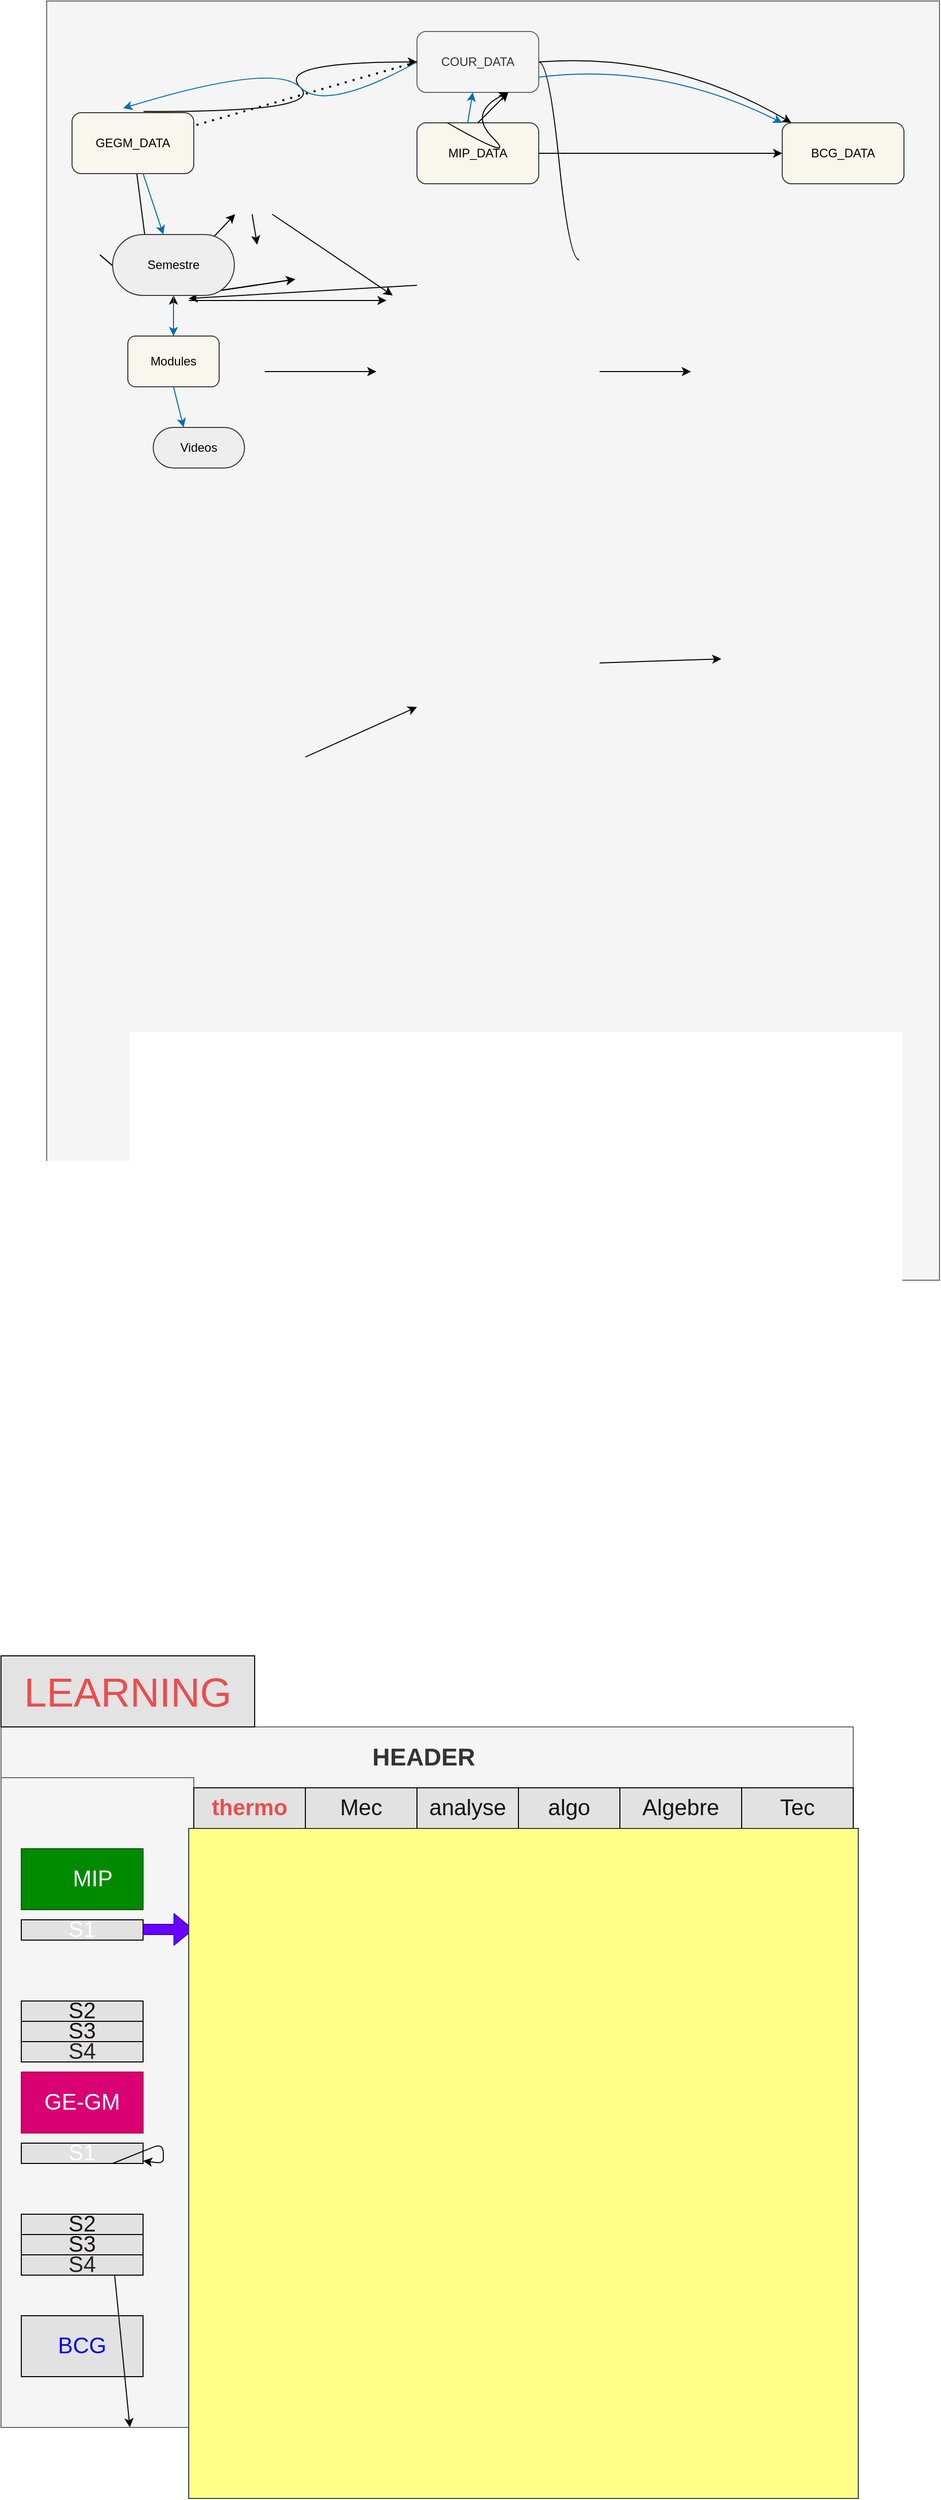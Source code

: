 <mxfile>
    <diagram id="1rMejdAB0dL0_DLzkRgZ" name="Page-1">
        <mxGraphModel dx="873" dy="2815" grid="1" gridSize="10" guides="1" tooltips="1" connect="1" arrows="1" fold="1" page="1" pageScale="1" pageWidth="850" pageHeight="1100" math="0" shadow="0">
            <root>
                <mxCell id="0"/>
                <mxCell id="1" parent="0"/>
                <mxCell id="2" value="&lt;h1&gt;HEADER&amp;nbsp;&lt;/h1&gt;" style="rounded=0;whiteSpace=wrap;html=1;fillColor=#f5f5f5;fontColor=#333333;strokeColor=#666666;" parent="1" vertex="1">
                    <mxGeometry width="840" height="60" as="geometry"/>
                </mxCell>
                <mxCell id="3" value="" style="rounded=0;whiteSpace=wrap;html=1;direction=south;fillColor=#f5f5f5;fontColor=#333333;strokeColor=#666666;" parent="1" vertex="1">
                    <mxGeometry y="50" width="190" height="640" as="geometry"/>
                </mxCell>
                <mxCell id="4" value="&lt;span style=&quot;white-space: pre; font-size: 22px;&quot;&gt;&#9;&lt;/span&gt;MIP" style="rounded=0;whiteSpace=wrap;html=1;fillColor=#008a00;strokeColor=#005700;fontFamily=Helvetica;fontSize=22;align=left;fontStyle=0;fontColor=#ffffff;" parent="1" vertex="1">
                    <mxGeometry x="20" y="120" width="120" height="60" as="geometry"/>
                </mxCell>
                <mxCell id="5" value="GE-GM" style="rounded=0;whiteSpace=wrap;html=1;fontFamily=Helvetica;fontSize=22;fontColor=#ffffff;fillColor=#d80073;strokeColor=#A50040;" parent="1" vertex="1">
                    <mxGeometry x="20" y="340" width="120" height="60" as="geometry"/>
                </mxCell>
                <mxCell id="6" value="BCG" style="rounded=0;whiteSpace=wrap;html=1;fontFamily=Helvetica;fontSize=22;fontColor=#050CE2;fillColor=#E2E2E2;" parent="1" vertex="1">
                    <mxGeometry x="20" y="580" width="120" height="60" as="geometry"/>
                </mxCell>
                <mxCell id="7" value="S1" style="rounded=0;whiteSpace=wrap;html=1;fontFamily=Helvetica;fontSize=22;fontColor=#FFFFFF;fillColor=#E2E2E2;" parent="1" vertex="1">
                    <mxGeometry x="20" y="190" width="120" height="20" as="geometry"/>
                </mxCell>
                <mxCell id="8" value="S2" style="rounded=0;whiteSpace=wrap;html=1;fontFamily=Helvetica;fontSize=22;fontColor=#141414;fillColor=#E2E2E2;" parent="1" vertex="1">
                    <mxGeometry x="20" y="270" width="120" height="20" as="geometry"/>
                </mxCell>
                <mxCell id="9" value="S3" style="rounded=0;whiteSpace=wrap;html=1;fontFamily=Helvetica;fontSize=22;fontColor=#191414;fillColor=#E2E2E2;" parent="1" vertex="1">
                    <mxGeometry x="20" y="290" width="120" height="20" as="geometry"/>
                </mxCell>
                <mxCell id="10" value="S4" style="rounded=0;whiteSpace=wrap;html=1;fontFamily=Helvetica;fontSize=22;fontColor=#292323;fillColor=#E2E2E2;" parent="1" vertex="1">
                    <mxGeometry x="20" y="310" width="120" height="20" as="geometry"/>
                </mxCell>
                <mxCell id="11" value="" style="shape=flexArrow;endArrow=classic;html=1;fontFamily=Helvetica;fontSize=22;fontColor=#141414;fillColor=#6a00ff;strokeColor=#3700CC;" parent="1" edge="1">
                    <mxGeometry width="50" height="50" relative="1" as="geometry">
                        <mxPoint x="140" y="199.5" as="sourcePoint"/>
                        <mxPoint x="190" y="199.5" as="targetPoint"/>
                    </mxGeometry>
                </mxCell>
                <mxCell id="12" value="thermo" style="rounded=0;whiteSpace=wrap;html=1;fontFamily=Helvetica;fontSize=22;fontColor=#ea4d4d;fillColor=#E2E2E2;fontStyle=1" parent="1" vertex="1">
                    <mxGeometry x="190" y="60" width="110" height="40" as="geometry"/>
                </mxCell>
                <mxCell id="14" value="" style="edgeStyle=none;html=1;fontFamily=Helvetica;fontSize=22;fontColor=#141414;" parent="1" source="13" target="2" edge="1">
                    <mxGeometry relative="1" as="geometry"/>
                </mxCell>
                <mxCell id="13" value="Mec" style="rounded=0;whiteSpace=wrap;html=1;fontFamily=Helvetica;fontSize=22;fontColor=#141414;fillColor=#E2E2E2;" parent="1" vertex="1">
                    <mxGeometry x="300" y="60" width="110" height="40" as="geometry"/>
                </mxCell>
                <mxCell id="15" value="analyse" style="rounded=0;whiteSpace=wrap;html=1;fontFamily=Helvetica;fontSize=22;fontColor=#141414;fillColor=#E2E2E2;" parent="1" vertex="1">
                    <mxGeometry x="410" y="60" width="100" height="40" as="geometry"/>
                </mxCell>
                <mxCell id="16" value="algo" style="rounded=0;whiteSpace=wrap;html=1;fontFamily=Helvetica;fontSize=22;fontColor=#141414;fillColor=#E2E2E2;" parent="1" vertex="1">
                    <mxGeometry x="510" y="60" width="100" height="40" as="geometry"/>
                </mxCell>
                <mxCell id="17" value="Algebre" style="rounded=0;whiteSpace=wrap;html=1;fontFamily=Helvetica;fontSize=22;fontColor=#141414;fillColor=#E2E2E2;" parent="1" vertex="1">
                    <mxGeometry x="610" y="60" width="120" height="40" as="geometry"/>
                </mxCell>
                <mxCell id="18" value="Tec" style="rounded=0;whiteSpace=wrap;html=1;fontFamily=Helvetica;fontSize=22;fontColor=#141414;fillColor=#E2E2E2;" parent="1" vertex="1">
                    <mxGeometry x="730" y="60" width="110" height="40" as="geometry"/>
                </mxCell>
                <mxCell id="24" style="edgeStyle=none;html=1;exitX=0.75;exitY=0;exitDx=0;exitDy=0;fontFamily=Helvetica;fontSize=22;fontColor=#ea4d4d;" parent="1" source="19" target="3" edge="1">
                    <mxGeometry relative="1" as="geometry"/>
                </mxCell>
                <mxCell id="19" value="S4" style="rounded=0;whiteSpace=wrap;html=1;fontFamily=Helvetica;fontSize=22;fontColor=#292323;fillColor=#E2E2E2;" parent="1" vertex="1">
                    <mxGeometry x="20" y="520" width="120" height="20" as="geometry"/>
                </mxCell>
                <mxCell id="20" value="S2" style="rounded=0;whiteSpace=wrap;html=1;fontFamily=Helvetica;fontSize=22;fontColor=#141414;fillColor=#E2E2E2;" parent="1" vertex="1">
                    <mxGeometry x="20" y="480" width="120" height="20" as="geometry"/>
                </mxCell>
                <mxCell id="21" value="S3" style="rounded=0;whiteSpace=wrap;html=1;fontFamily=Helvetica;fontSize=22;fontColor=#191414;fillColor=#E2E2E2;" parent="1" vertex="1">
                    <mxGeometry x="20" y="500" width="120" height="20" as="geometry"/>
                </mxCell>
                <mxCell id="22" value="S1" style="rounded=0;whiteSpace=wrap;html=1;fontFamily=Helvetica;fontSize=22;fontColor=#FFFFFF;fillColor=#E2E2E2;" parent="1" vertex="1">
                    <mxGeometry x="20" y="410" width="120" height="20" as="geometry"/>
                </mxCell>
                <mxCell id="23" style="edgeStyle=none;html=1;exitX=0.75;exitY=1;exitDx=0;exitDy=0;fontFamily=Helvetica;fontSize=22;fontColor=#ea4d4d;" parent="1" source="22" target="22" edge="1">
                    <mxGeometry relative="1" as="geometry"/>
                </mxCell>
                <mxCell id="25" value="" style="whiteSpace=wrap;html=1;aspect=fixed;fontFamily=Helvetica;fontSize=22;fillColor=#ffff88;strokeColor=#36393d;" parent="1" vertex="1">
                    <mxGeometry x="185" y="100" width="660" height="660" as="geometry"/>
                </mxCell>
                <mxCell id="27" value="LEARNING" style="rounded=0;whiteSpace=wrap;html=1;fontFamily=Helvetica;fontSize=40;fontColor=#ea4d4d;fillColor=#e3e3e3;" parent="1" vertex="1">
                    <mxGeometry y="-70" width="250" height="70" as="geometry"/>
                </mxCell>
                <mxCell id="54" value="" style="rounded=0;whiteSpace=wrap;html=1;fillColor=#f5f5f5;strokeColor=#666666;fontColor=#333333;" vertex="1" parent="1">
                    <mxGeometry x="45" y="-1700" width="880" height="1260" as="geometry"/>
                </mxCell>
                <mxCell id="56" value="COUR_DATA" style="rounded=1;whiteSpace=wrap;html=1;fillColor=#f5f5f5;strokeColor=#666666;fontColor=#333333;" vertex="1" parent="1">
                    <mxGeometry x="410" y="-1670" width="120" height="60" as="geometry"/>
                </mxCell>
                <mxCell id="61" value="" style="edgeStyle=entityRelationEdgeStyle;startArrow=none;endArrow=none;segment=10;curved=1;sourcePerimeterSpacing=0;targetPerimeterSpacing=0;" edge="1" parent="1" source="56">
                    <mxGeometry relative="1" as="geometry">
                        <mxPoint x="385" y="-1620" as="sourcePoint"/>
                        <mxPoint x="570" y="-1445" as="targetPoint"/>
                    </mxGeometry>
                </mxCell>
                <mxCell id="124" value="" style="edgeStyle=none;html=1;fontColor=#0000FF;" edge="1" parent="1" source="62">
                    <mxGeometry relative="1" as="geometry">
                        <mxPoint x="148.065" y="-1420" as="targetPoint"/>
                    </mxGeometry>
                </mxCell>
                <mxCell id="62" value="GEGM_DATA" style="rounded=1;whiteSpace=wrap;html=1;fillColor=#f9f7ed;strokeColor=#36393d;fontColor=#000000;" vertex="1" parent="1">
                    <mxGeometry x="70" y="-1590" width="120" height="60" as="geometry"/>
                </mxCell>
                <mxCell id="66" value="" style="edgeStyle=none;html=1;" edge="1" parent="1" source="63" target="65">
                    <mxGeometry relative="1" as="geometry"/>
                </mxCell>
                <mxCell id="63" value="MIP_DATA" style="whiteSpace=wrap;html=1;rounded=1;fillColor=#f9f7ed;strokeColor=#36393D;fontColor=#000000;" vertex="1" parent="1">
                    <mxGeometry x="410" y="-1580" width="120" height="60" as="geometry"/>
                </mxCell>
                <mxCell id="65" value="BCG_DATA" style="whiteSpace=wrap;html=1;rounded=1;fillColor=#f9f7ed;strokeColor=#36393d;fontColor=#000000;" vertex="1" parent="1">
                    <mxGeometry x="770" y="-1580" width="120" height="60" as="geometry"/>
                </mxCell>
                <mxCell id="67" value="" style="endArrow=none;dashed=1;html=1;dashPattern=1 3;strokeWidth=2;fontColor=#000000;exitX=0;exitY=0.5;exitDx=0;exitDy=0;" edge="1" parent="1" source="56" target="62">
                    <mxGeometry width="50" height="50" relative="1" as="geometry">
                        <mxPoint x="440" y="-1350" as="sourcePoint"/>
                        <mxPoint x="490" y="-1400" as="targetPoint"/>
                        <Array as="points"/>
                    </mxGeometry>
                </mxCell>
                <mxCell id="69" value="" style="curved=1;endArrow=classic;html=1;fontColor=#000000;exitX=0.587;exitY=-0.02;exitDx=0;exitDy=0;exitPerimeter=0;" edge="1" parent="1" source="62" target="56">
                    <mxGeometry width="50" height="50" relative="1" as="geometry">
                        <mxPoint x="270" y="-1590" as="sourcePoint"/>
                        <mxPoint x="320" y="-1640" as="targetPoint"/>
                        <Array as="points">
                            <mxPoint x="320" y="-1590"/>
                            <mxPoint x="270" y="-1640"/>
                        </Array>
                    </mxGeometry>
                </mxCell>
                <mxCell id="71" value="" style="curved=1;endArrow=classic;html=1;fontColor=#0000FF;exitX=0;exitY=0.5;exitDx=0;exitDy=0;entryX=0.42;entryY=-0.073;entryDx=0;entryDy=0;spacing=6;fillColor=#1ba1e2;strokeColor=#006EAF;entryPerimeter=0;" edge="1" parent="1" source="56" target="62">
                    <mxGeometry width="50" height="50" relative="1" as="geometry">
                        <mxPoint x="270" y="-1590" as="sourcePoint"/>
                        <mxPoint x="320" y="-1640" as="targetPoint"/>
                        <Array as="points">
                            <mxPoint x="320" y="-1590"/>
                            <mxPoint x="270" y="-1640"/>
                        </Array>
                    </mxGeometry>
                </mxCell>
                <mxCell id="72" value="" style="curved=1;endArrow=classic;html=1;fontColor=#0000FF;entryX=0.75;entryY=1;entryDx=0;entryDy=0;exitX=0.25;exitY=0;exitDx=0;exitDy=0;" edge="1" parent="1" source="63" target="56">
                    <mxGeometry width="50" height="50" relative="1" as="geometry">
                        <mxPoint x="460" y="-1540" as="sourcePoint"/>
                        <mxPoint x="510" y="-1590" as="targetPoint"/>
                        <Array as="points">
                            <mxPoint x="510" y="-1540"/>
                            <mxPoint x="460" y="-1590"/>
                        </Array>
                    </mxGeometry>
                </mxCell>
                <mxCell id="73" value="" style="endArrow=classic;html=1;fontColor=#0000FF;entryX=0.75;entryY=1;entryDx=0;entryDy=0;exitX=0.5;exitY=0;exitDx=0;exitDy=0;" edge="1" parent="1" source="63" target="56">
                    <mxGeometry width="50" height="50" relative="1" as="geometry">
                        <mxPoint x="470" y="-1550" as="sourcePoint"/>
                        <mxPoint x="520" y="-1600" as="targetPoint"/>
                    </mxGeometry>
                </mxCell>
                <mxCell id="74" value="" style="endArrow=classic;html=1;fontColor=#0000FF;fillColor=#1ba1e2;strokeColor=#006EAF;" edge="1" parent="1" target="56">
                    <mxGeometry width="50" height="50" relative="1" as="geometry">
                        <mxPoint x="460" y="-1580" as="sourcePoint"/>
                        <mxPoint x="500" y="-1600" as="targetPoint"/>
                    </mxGeometry>
                </mxCell>
                <mxCell id="76" value="" style="curved=1;endArrow=classic;html=1;fontColor=#0000FF;exitX=1;exitY=0.5;exitDx=0;exitDy=0;" edge="1" parent="1" source="56" target="65">
                    <mxGeometry width="50" height="50" relative="1" as="geometry">
                        <mxPoint x="660" y="-1600" as="sourcePoint"/>
                        <mxPoint x="710" y="-1650" as="targetPoint"/>
                        <Array as="points">
                            <mxPoint x="660" y="-1650"/>
                        </Array>
                    </mxGeometry>
                </mxCell>
                <mxCell id="77" value="" style="curved=1;endArrow=classic;html=1;fontColor=#0000FF;fillColor=#1ba1e2;strokeColor=#006EAF;exitX=1;exitY=0.75;exitDx=0;exitDy=0;" edge="1" parent="1" source="56" target="65">
                    <mxGeometry width="50" height="50" relative="1" as="geometry">
                        <mxPoint x="650" y="-1590" as="sourcePoint"/>
                        <mxPoint x="700" y="-1640" as="targetPoint"/>
                        <Array as="points">
                            <mxPoint x="650" y="-1640"/>
                        </Array>
                    </mxGeometry>
                </mxCell>
                <mxCell id="99" value="" style="edgeStyle=none;html=1;fontColor=#0000FF;" edge="1" parent="1">
                    <mxGeometry relative="1" as="geometry">
                        <mxPoint x="260" y="-1335" as="sourcePoint"/>
                        <mxPoint x="370" y="-1335" as="targetPoint"/>
                    </mxGeometry>
                </mxCell>
                <mxCell id="101" value="" style="edgeStyle=none;html=1;fontColor=#0000FF;" edge="1" parent="1">
                    <mxGeometry relative="1" as="geometry">
                        <mxPoint x="590" y="-1335" as="sourcePoint"/>
                        <mxPoint x="680" y="-1335" as="targetPoint"/>
                    </mxGeometry>
                </mxCell>
                <mxCell id="105" value="" style="edgeStyle=none;html=1;fontColor=#0000FF;" edge="1" parent="1">
                    <mxGeometry relative="1" as="geometry">
                        <mxPoint x="300" y="-955.345" as="sourcePoint"/>
                        <mxPoint x="410" y="-1004.655" as="targetPoint"/>
                    </mxGeometry>
                </mxCell>
                <mxCell id="107" value="" style="edgeStyle=none;html=1;fontColor=#0000FF;" edge="1" parent="1">
                    <mxGeometry relative="1" as="geometry">
                        <mxPoint x="590" y="-1048" as="sourcePoint"/>
                        <mxPoint x="710" y="-1052" as="targetPoint"/>
                    </mxGeometry>
                </mxCell>
                <mxCell id="110" value="" style="edgeStyle=none;html=1;fontColor=#0000FF;startArrow=none;" edge="1" parent="1">
                    <mxGeometry relative="1" as="geometry">
                        <mxPoint x="185" y="-1410.235" as="sourcePoint"/>
                        <mxPoint x="290" y="-1425.941" as="targetPoint"/>
                    </mxGeometry>
                </mxCell>
                <mxCell id="111" value="" style="edgeStyle=none;html=1;fontColor=#0000FF;startArrow=none;" edge="1" parent="1">
                    <mxGeometry relative="1" as="geometry">
                        <mxPoint x="185" y="-1410.235" as="sourcePoint"/>
                        <mxPoint x="290" y="-1425.941" as="targetPoint"/>
                    </mxGeometry>
                </mxCell>
                <mxCell id="113" value="" style="edgeStyle=none;html=1;fontColor=#0000FF;" edge="1" parent="1">
                    <mxGeometry relative="1" as="geometry">
                        <mxPoint x="410" y="-1420" as="sourcePoint"/>
                        <mxPoint x="185" y="-1407.019" as="targetPoint"/>
                    </mxGeometry>
                </mxCell>
                <mxCell id="115" value="" style="edgeStyle=none;html=1;fontColor=#0000FF;" edge="1" parent="1">
                    <mxGeometry relative="1" as="geometry">
                        <mxPoint x="185" y="-1405.009" as="sourcePoint"/>
                        <mxPoint x="380" y="-1405.057" as="targetPoint"/>
                    </mxGeometry>
                </mxCell>
                <mxCell id="116" value="" style="edgeStyle=none;html=1;fontColor=#0000FF;endArrow=none;" edge="1" parent="1">
                    <mxGeometry relative="1" as="geometry">
                        <mxPoint x="97.5" y="-1450" as="sourcePoint"/>
                        <mxPoint x="132.5" y="-1420" as="targetPoint"/>
                    </mxGeometry>
                </mxCell>
                <mxCell id="118" value="" style="edgeStyle=none;html=1;fontColor=#0000FF;" edge="1" parent="1">
                    <mxGeometry relative="1" as="geometry">
                        <mxPoint x="164.25" y="-1420" as="sourcePoint"/>
                        <mxPoint x="230.75" y="-1490" as="targetPoint"/>
                    </mxGeometry>
                </mxCell>
                <mxCell id="119" value="" style="edgeStyle=none;html=1;fontColor=#0000FF;" edge="1" parent="1">
                    <mxGeometry relative="1" as="geometry">
                        <mxPoint x="267.271" y="-1490" as="sourcePoint"/>
                        <mxPoint x="386.053" y="-1410" as="targetPoint"/>
                    </mxGeometry>
                </mxCell>
                <mxCell id="121" value="" style="edgeStyle=none;html=1;fontColor=#0000FF;" edge="1" parent="1">
                    <mxGeometry relative="1" as="geometry">
                        <mxPoint x="247.5" y="-1490" as="sourcePoint"/>
                        <mxPoint x="252.5" y="-1460" as="targetPoint"/>
                    </mxGeometry>
                </mxCell>
                <mxCell id="122" value="" style="edgeStyle=none;html=1;fontColor=#0000FF;endArrow=none;" edge="1" parent="1">
                    <mxGeometry relative="1" as="geometry">
                        <mxPoint x="97.5" y="-1450" as="sourcePoint"/>
                        <mxPoint x="132.5" y="-1420" as="targetPoint"/>
                    </mxGeometry>
                </mxCell>
                <mxCell id="127" style="edgeStyle=none;html=1;fontColor=#0000FF;fillColor=#1ba1e2;strokeColor=#006EAF;" edge="1" parent="1" source="62">
                    <mxGeometry relative="1" as="geometry">
                        <mxPoint x="170" y="-1520" as="sourcePoint"/>
                        <mxPoint x="160" y="-1470" as="targetPoint"/>
                        <Array as="points"/>
                    </mxGeometry>
                </mxCell>
                <mxCell id="131" value="" style="edgeStyle=none;html=1;fontColor=#000000;" edge="1" parent="1" source="128" target="130">
                    <mxGeometry relative="1" as="geometry"/>
                </mxCell>
                <mxCell id="132" value="" style="edgeStyle=none;html=1;fontColor=#000000;fillColor=#1ba1e2;strokeColor=#006EAF;" edge="1" parent="1" source="130" target="128">
                    <mxGeometry relative="1" as="geometry">
                        <mxPoint x="160" y="-1360" as="targetPoint"/>
                    </mxGeometry>
                </mxCell>
                <mxCell id="128" value="Modules" style="rounded=1;whiteSpace=wrap;html=1;strokeColor=#36393d;fillColor=#f9f7ed;fontColor=#000000;" vertex="1" parent="1">
                    <mxGeometry x="125" y="-1370" width="90" height="50" as="geometry"/>
                </mxCell>
                <mxCell id="129" value="Videos" style="rounded=1;whiteSpace=wrap;html=1;strokeColor=#36393d;fillColor=#eeeeee;fontColor=#000000;arcSize=50;" vertex="1" parent="1">
                    <mxGeometry x="150" y="-1280" width="90" height="40" as="geometry"/>
                </mxCell>
                <mxCell id="130" value="Semestre" style="rounded=1;whiteSpace=wrap;html=1;strokeColor=#36393d;fillColor=#eeeeee;fontColor=#000000;arcSize=50;" vertex="1" parent="1">
                    <mxGeometry x="110" y="-1470" width="120" height="60" as="geometry"/>
                </mxCell>
                <mxCell id="133" value="" style="edgeStyle=none;html=1;fontColor=#000000;fillColor=#1ba1e2;strokeColor=#006EAF;" edge="1" parent="1" target="129">
                    <mxGeometry relative="1" as="geometry">
                        <mxPoint x="170" y="-1320" as="sourcePoint"/>
                        <mxPoint x="180" y="-1360" as="targetPoint"/>
                        <Array as="points">
                            <mxPoint x="180" y="-1280"/>
                        </Array>
                    </mxGeometry>
                </mxCell>
            </root>
        </mxGraphModel>
    </diagram>
</mxfile>